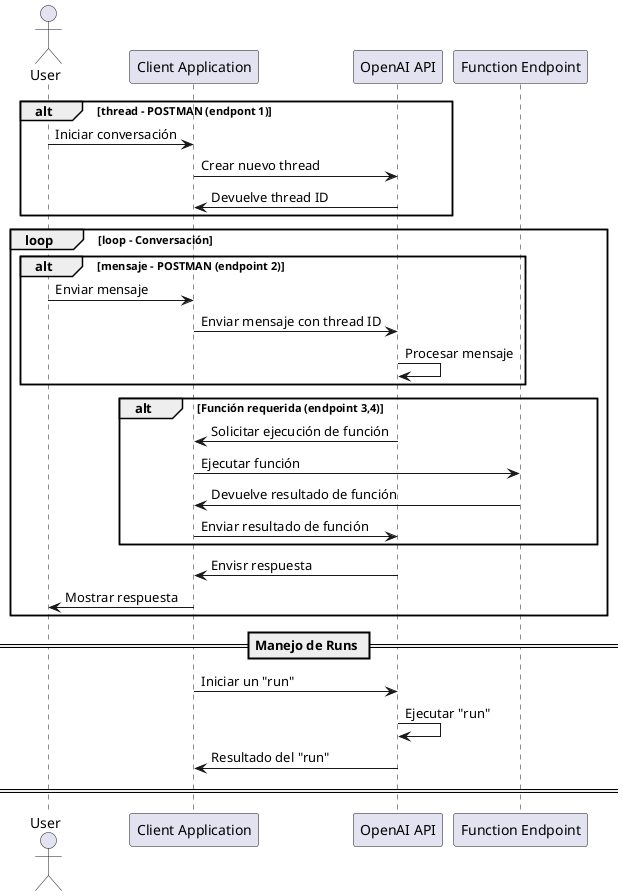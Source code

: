 @startuml
actor User

participant "Client Application" as CA
participant "OpenAI API" as API
participant "Function Endpoint" as FE

alt thread - POSTMAN (endpont 1)
    User -> CA : Iniciar conversación
    CA -> API : Crear nuevo thread
    API -> CA : Devuelve thread ID
end

loop loop - Conversación
    alt mensaje - POSTMAN (endpoint 2)
        User -> CA : Enviar mensaje
        CA -> API : Enviar mensaje con thread ID
        API -> API : Procesar mensaje
    end 

    alt Función requerida (endpoint 3,4)
        API -> CA : Solicitar ejecución de función
        CA -> FE : Ejecutar función
        FE -> CA : Devuelve resultado de función        
        CA -> API : Enviar resultado de función
    end
        API -> CA : Envisr respuesta
CA -> User : Mostrar respuesta
end 

== Manejo de Runs ==
CA -> API : Iniciar un "run"
API -> API : Ejecutar "run"
API -> CA : Resultado del "run"
== ==
@enduml
